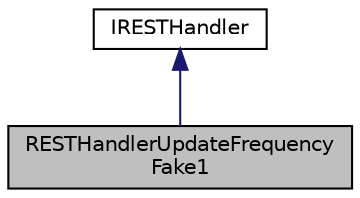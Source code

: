 digraph "RESTHandlerUpdateFrequencyFake1"
{
  edge [fontname="Helvetica",fontsize="10",labelfontname="Helvetica",labelfontsize="10"];
  node [fontname="Helvetica",fontsize="10",shape=record];
  Node2 [label="RESTHandlerUpdateFrequency\lFake1",height=0.2,width=0.4,color="black", fillcolor="grey75", style="filled", fontcolor="black"];
  Node3 -> Node2 [dir="back",color="midnightblue",fontsize="10",style="solid",fontname="Helvetica"];
  Node3 [label="IRESTHandler",height=0.2,width=0.4,color="black", fillcolor="white", style="filled",URL="$classIRESTHandler.html"];
}
